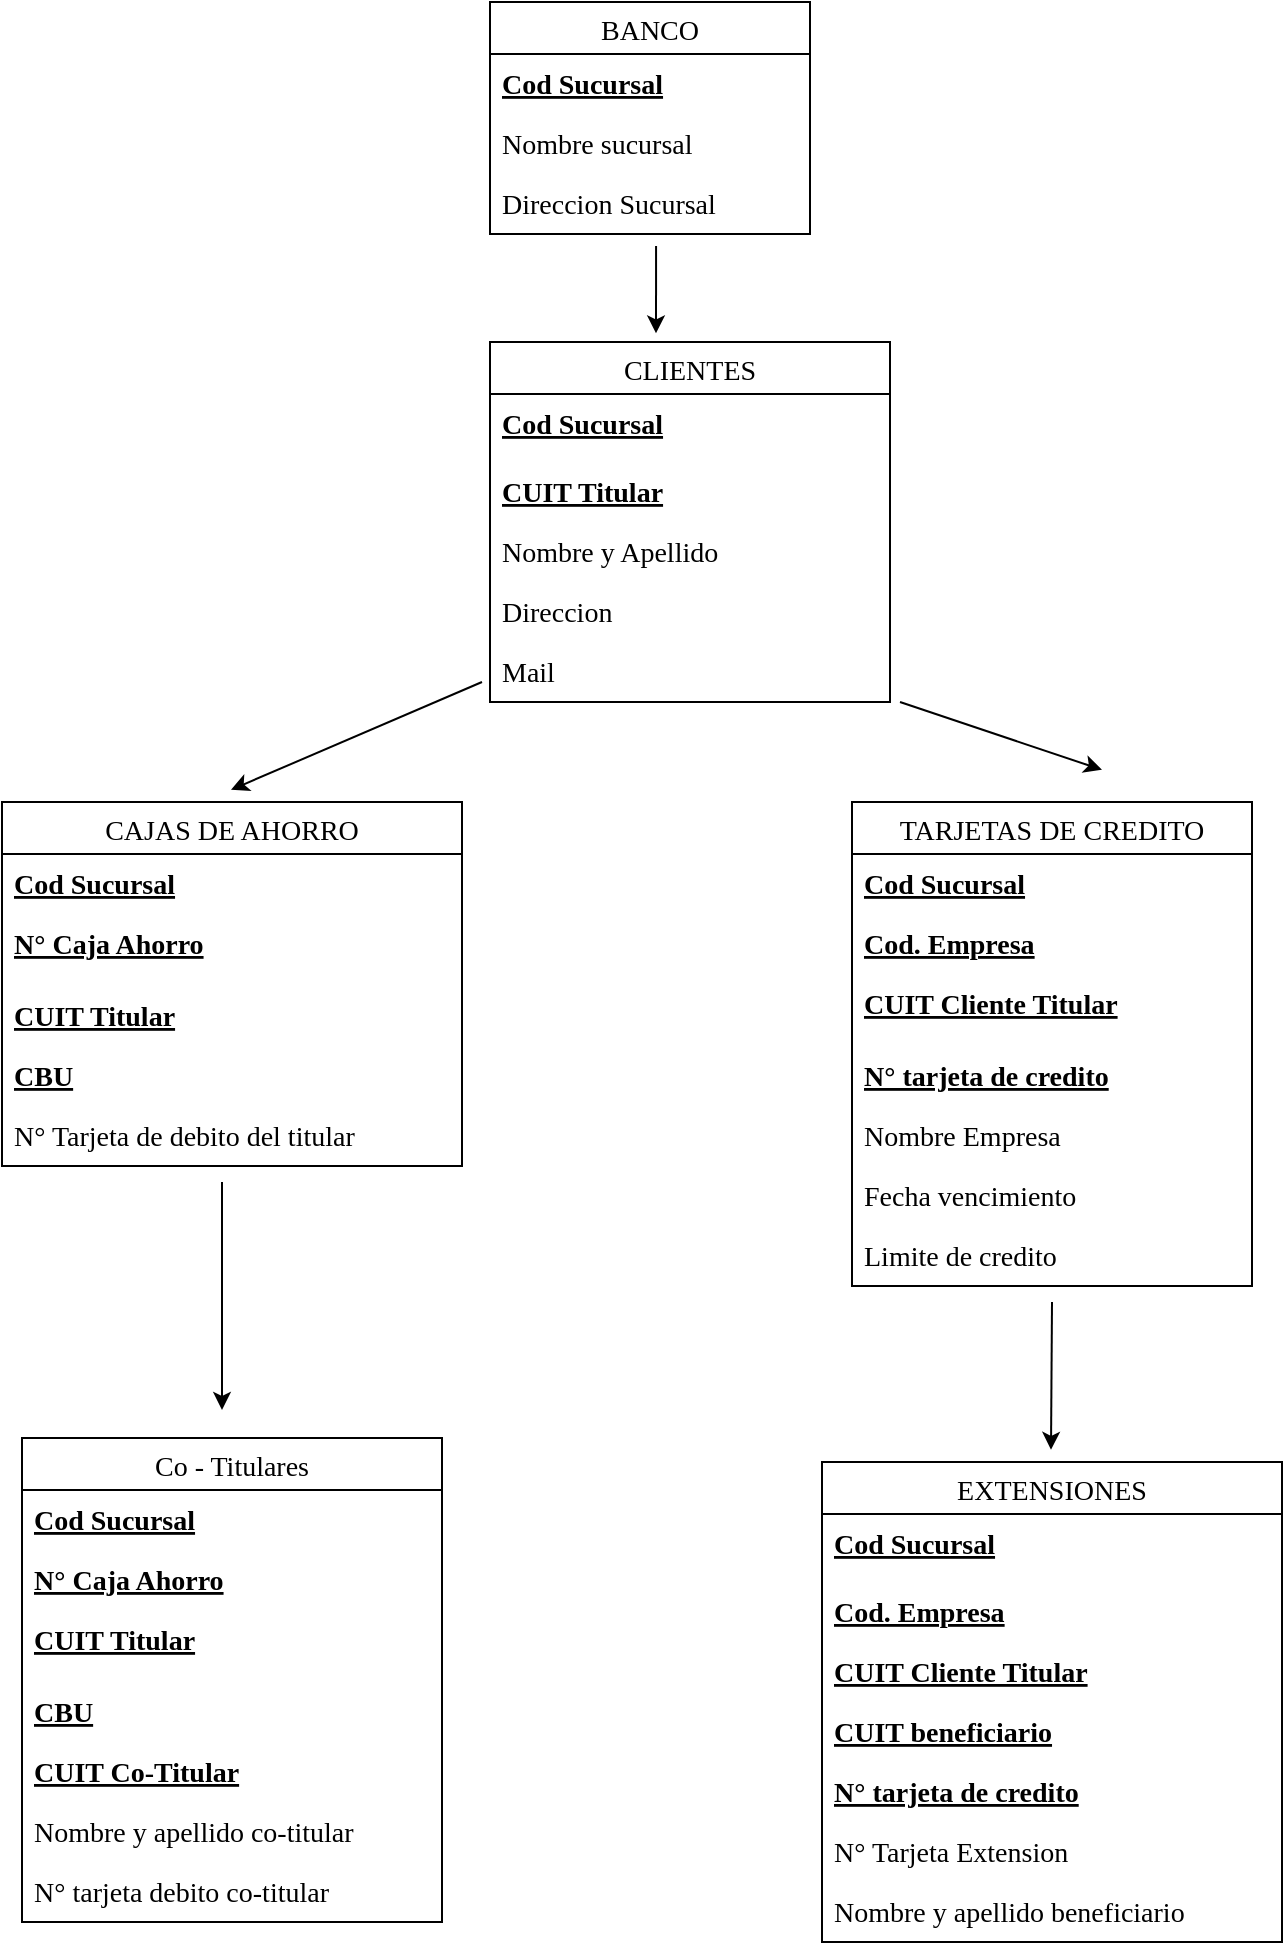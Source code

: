 <mxfile version="14.6.11" type="device"><diagram id="th7Yg2Zqo46sVKHwCIce" name="Page-1"><mxGraphModel dx="1422" dy="737" grid="1" gridSize="10" guides="1" tooltips="1" connect="1" arrows="1" fold="1" page="1" pageScale="1" pageWidth="827" pageHeight="1169" math="0" shadow="0"><root><mxCell id="0"/><mxCell id="1" parent="0"/><mxCell id="9Hs-uz3walbgoldquZsD-15" value="BANCO" style="swimlane;fontStyle=0;childLayout=stackLayout;horizontal=1;startSize=26;horizontalStack=0;resizeParent=1;resizeParentMax=0;resizeLast=0;collapsible=1;marginBottom=0;align=center;fontSize=14;fontFamily=Verdana;" parent="1" vertex="1"><mxGeometry x="334" y="60" width="160" height="116" as="geometry"/></mxCell><mxCell id="9Hs-uz3walbgoldquZsD-16" value="Cod Sucursal" style="text;strokeColor=none;fillColor=none;spacingLeft=4;spacingRight=4;overflow=hidden;rotatable=0;points=[[0,0.5],[1,0.5]];portConstraint=eastwest;fontSize=14;fontStyle=5;fontFamily=Verdana;" parent="9Hs-uz3walbgoldquZsD-15" vertex="1"><mxGeometry y="26" width="160" height="30" as="geometry"/></mxCell><mxCell id="9Hs-uz3walbgoldquZsD-17" value="Nombre sucursal" style="text;strokeColor=none;fillColor=none;spacingLeft=4;spacingRight=4;overflow=hidden;rotatable=0;points=[[0,0.5],[1,0.5]];portConstraint=eastwest;fontSize=14;fontFamily=Verdana;" parent="9Hs-uz3walbgoldquZsD-15" vertex="1"><mxGeometry y="56" width="160" height="30" as="geometry"/></mxCell><mxCell id="9Hs-uz3walbgoldquZsD-18" value="Direccion Sucursal" style="text;strokeColor=none;fillColor=none;spacingLeft=4;spacingRight=4;overflow=hidden;rotatable=0;points=[[0,0.5],[1,0.5]];portConstraint=eastwest;fontSize=14;fontFamily=Verdana;" parent="9Hs-uz3walbgoldquZsD-15" vertex="1"><mxGeometry y="86" width="160" height="30" as="geometry"/></mxCell><mxCell id="9Hs-uz3walbgoldquZsD-19" value="CLIENTES" style="swimlane;fontStyle=0;childLayout=stackLayout;horizontal=1;startSize=26;horizontalStack=0;resizeParent=1;resizeParentMax=0;resizeLast=0;collapsible=1;marginBottom=0;align=center;fontSize=14;fontFamily=Verdana;" parent="1" vertex="1"><mxGeometry x="334" y="230" width="200" height="180" as="geometry"/></mxCell><mxCell id="9Hs-uz3walbgoldquZsD-25" value="Cod Sucursal" style="text;strokeColor=none;fillColor=none;spacingLeft=4;spacingRight=4;overflow=hidden;rotatable=0;points=[[0,0.5],[1,0.5]];portConstraint=eastwest;fontSize=14;fontStyle=5;fontFamily=Verdana;" parent="9Hs-uz3walbgoldquZsD-19" vertex="1"><mxGeometry y="26" width="200" height="34" as="geometry"/></mxCell><mxCell id="9Hs-uz3walbgoldquZsD-20" value="CUIT Titular" style="text;strokeColor=none;fillColor=none;spacingLeft=4;spacingRight=4;overflow=hidden;rotatable=0;points=[[0,0.5],[1,0.5]];portConstraint=eastwest;fontSize=14;fontStyle=5;fontFamily=Verdana;" parent="9Hs-uz3walbgoldquZsD-19" vertex="1"><mxGeometry y="60" width="200" height="30" as="geometry"/></mxCell><mxCell id="9Hs-uz3walbgoldquZsD-21" value="Nombre y Apellido" style="text;strokeColor=none;fillColor=none;spacingLeft=4;spacingRight=4;overflow=hidden;rotatable=0;points=[[0,0.5],[1,0.5]];portConstraint=eastwest;fontSize=14;fontFamily=Verdana;" parent="9Hs-uz3walbgoldquZsD-19" vertex="1"><mxGeometry y="90" width="200" height="30" as="geometry"/></mxCell><mxCell id="9Hs-uz3walbgoldquZsD-22" value="Direccion" style="text;strokeColor=none;fillColor=none;spacingLeft=4;spacingRight=4;overflow=hidden;rotatable=0;points=[[0,0.5],[1,0.5]];portConstraint=eastwest;fontSize=14;fontFamily=Verdana;" parent="9Hs-uz3walbgoldquZsD-19" vertex="1"><mxGeometry y="120" width="200" height="30" as="geometry"/></mxCell><mxCell id="9Hs-uz3walbgoldquZsD-23" value="Mail" style="text;strokeColor=none;fillColor=none;spacingLeft=4;spacingRight=4;overflow=hidden;rotatable=0;points=[[0,0.5],[1,0.5]];portConstraint=eastwest;fontSize=14;fontFamily=Verdana;" parent="9Hs-uz3walbgoldquZsD-19" vertex="1"><mxGeometry y="150" width="200" height="30" as="geometry"/></mxCell><mxCell id="9Hs-uz3walbgoldquZsD-26" value="CAJAS DE AHORRO" style="swimlane;fontStyle=0;childLayout=stackLayout;horizontal=1;startSize=26;horizontalStack=0;resizeParent=1;resizeParentMax=0;resizeLast=0;collapsible=1;marginBottom=0;align=center;fontSize=14;fontFamily=Verdana;" parent="1" vertex="1"><mxGeometry x="90" y="460" width="230" height="182" as="geometry"/></mxCell><mxCell id="9Hs-uz3walbgoldquZsD-30" value="Cod Sucursal" style="text;strokeColor=none;fillColor=none;spacingLeft=4;spacingRight=4;overflow=hidden;rotatable=0;points=[[0,0.5],[1,0.5]];portConstraint=eastwest;fontSize=14;fontStyle=5;fontFamily=Verdana;" parent="9Hs-uz3walbgoldquZsD-26" vertex="1"><mxGeometry y="26" width="230" height="30" as="geometry"/></mxCell><mxCell id="9Hs-uz3walbgoldquZsD-27" value="N° Caja Ahorro" style="text;strokeColor=none;fillColor=none;spacingLeft=4;spacingRight=4;overflow=hidden;rotatable=0;points=[[0,0.5],[1,0.5]];portConstraint=eastwest;fontSize=14;fontStyle=5;fontFamily=Verdana;" parent="9Hs-uz3walbgoldquZsD-26" vertex="1"><mxGeometry y="56" width="230" height="36" as="geometry"/></mxCell><mxCell id="9Hs-uz3walbgoldquZsD-31" value="CUIT Titular" style="text;strokeColor=none;fillColor=none;spacingLeft=4;spacingRight=4;overflow=hidden;rotatable=0;points=[[0,0.5],[1,0.5]];portConstraint=eastwest;fontSize=14;fontStyle=5;fontFamily=Verdana;" parent="9Hs-uz3walbgoldquZsD-26" vertex="1"><mxGeometry y="92" width="230" height="30" as="geometry"/></mxCell><mxCell id="9Hs-uz3walbgoldquZsD-28" value="CBU" style="text;strokeColor=none;fillColor=none;spacingLeft=4;spacingRight=4;overflow=hidden;rotatable=0;points=[[0,0.5],[1,0.5]];portConstraint=eastwest;fontSize=14;fontStyle=5;fontFamily=Verdana;" parent="9Hs-uz3walbgoldquZsD-26" vertex="1"><mxGeometry y="122" width="230" height="30" as="geometry"/></mxCell><mxCell id="9Hs-uz3walbgoldquZsD-29" value="N° Tarjeta de debito del titular" style="text;strokeColor=none;fillColor=none;spacingLeft=4;spacingRight=4;overflow=hidden;rotatable=0;points=[[0,0.5],[1,0.5]];portConstraint=eastwest;fontSize=14;fontFamily=Verdana;" parent="9Hs-uz3walbgoldquZsD-26" vertex="1"><mxGeometry y="152" width="230" height="30" as="geometry"/></mxCell><mxCell id="9Hs-uz3walbgoldquZsD-34" value="Co - Titulares" style="swimlane;fontStyle=0;childLayout=stackLayout;horizontal=1;startSize=26;horizontalStack=0;resizeParent=1;resizeParentMax=0;resizeLast=0;collapsible=1;marginBottom=0;align=center;fontSize=14;fontFamily=Verdana;" parent="1" vertex="1"><mxGeometry x="100" y="778" width="210" height="242" as="geometry"/></mxCell><mxCell id="9Hs-uz3walbgoldquZsD-38" value="Cod Sucursal" style="text;strokeColor=none;fillColor=none;spacingLeft=4;spacingRight=4;overflow=hidden;rotatable=0;points=[[0,0.5],[1,0.5]];portConstraint=eastwest;fontSize=14;fontStyle=5;fontFamily=Verdana;" parent="9Hs-uz3walbgoldquZsD-34" vertex="1"><mxGeometry y="26" width="210" height="30" as="geometry"/></mxCell><mxCell id="9Hs-uz3walbgoldquZsD-39" value="N° Caja Ahorro" style="text;strokeColor=none;fillColor=none;spacingLeft=4;spacingRight=4;overflow=hidden;rotatable=0;points=[[0,0.5],[1,0.5]];portConstraint=eastwest;fontSize=14;fontStyle=5;fontFamily=Verdana;" parent="9Hs-uz3walbgoldquZsD-34" vertex="1"><mxGeometry y="56" width="210" height="30" as="geometry"/></mxCell><mxCell id="9Hs-uz3walbgoldquZsD-40" value="CUIT Titular" style="text;strokeColor=none;fillColor=none;spacingLeft=4;spacingRight=4;overflow=hidden;rotatable=0;points=[[0,0.5],[1,0.5]];portConstraint=eastwest;fontSize=14;fontStyle=5;fontFamily=Verdana;" parent="9Hs-uz3walbgoldquZsD-34" vertex="1"><mxGeometry y="86" width="210" height="36" as="geometry"/></mxCell><mxCell id="9Hs-uz3walbgoldquZsD-41" value="CBU" style="text;strokeColor=none;fillColor=none;spacingLeft=4;spacingRight=4;overflow=hidden;rotatable=0;points=[[0,0.5],[1,0.5]];portConstraint=eastwest;fontSize=14;fontStyle=5;fontFamily=Verdana;" parent="9Hs-uz3walbgoldquZsD-34" vertex="1"><mxGeometry y="122" width="210" height="30" as="geometry"/></mxCell><mxCell id="9Hs-uz3walbgoldquZsD-35" value="CUIT Co-Titular" style="text;strokeColor=none;fillColor=none;spacingLeft=4;spacingRight=4;overflow=hidden;rotatable=0;points=[[0,0.5],[1,0.5]];portConstraint=eastwest;fontSize=14;fontStyle=5;fontFamily=Verdana;" parent="9Hs-uz3walbgoldquZsD-34" vertex="1"><mxGeometry y="152" width="210" height="30" as="geometry"/></mxCell><mxCell id="9Hs-uz3walbgoldquZsD-36" value="Nombre y apellido co-titular" style="text;strokeColor=none;fillColor=none;spacingLeft=4;spacingRight=4;overflow=hidden;rotatable=0;points=[[0,0.5],[1,0.5]];portConstraint=eastwest;fontSize=14;fontFamily=Verdana;" parent="9Hs-uz3walbgoldquZsD-34" vertex="1"><mxGeometry y="182" width="210" height="30" as="geometry"/></mxCell><mxCell id="9Hs-uz3walbgoldquZsD-37" value="N° tarjeta debito co-titular" style="text;strokeColor=none;fillColor=none;spacingLeft=4;spacingRight=4;overflow=hidden;rotatable=0;points=[[0,0.5],[1,0.5]];portConstraint=eastwest;fontSize=14;fontFamily=Verdana;" parent="9Hs-uz3walbgoldquZsD-34" vertex="1"><mxGeometry y="212" width="210" height="30" as="geometry"/></mxCell><mxCell id="9Hs-uz3walbgoldquZsD-46" value="TARJETAS DE CREDITO" style="swimlane;fontStyle=0;childLayout=stackLayout;horizontal=1;startSize=26;horizontalStack=0;resizeParent=1;resizeParentMax=0;resizeLast=0;collapsible=1;marginBottom=0;align=center;fontSize=14;fontFamily=Verdana;" parent="1" vertex="1"><mxGeometry x="515" y="460" width="200" height="242" as="geometry"/></mxCell><mxCell id="9Hs-uz3walbgoldquZsD-50" value="Cod Sucursal" style="text;strokeColor=none;fillColor=none;spacingLeft=4;spacingRight=4;overflow=hidden;rotatable=0;points=[[0,0.5],[1,0.5]];portConstraint=eastwest;fontSize=14;fontStyle=5;fontFamily=Verdana;" parent="9Hs-uz3walbgoldquZsD-46" vertex="1"><mxGeometry y="26" width="200" height="30" as="geometry"/></mxCell><mxCell id="9Hs-uz3walbgoldquZsD-47" value="Cod. Empresa" style="text;strokeColor=none;fillColor=none;spacingLeft=4;spacingRight=4;overflow=hidden;rotatable=0;points=[[0,0.5],[1,0.5]];portConstraint=eastwest;fontSize=14;fontStyle=5;fontFamily=Verdana;" parent="9Hs-uz3walbgoldquZsD-46" vertex="1"><mxGeometry y="56" width="200" height="30" as="geometry"/></mxCell><mxCell id="9Hs-uz3walbgoldquZsD-51" value="CUIT Cliente Titular" style="text;strokeColor=none;fillColor=none;spacingLeft=4;spacingRight=4;overflow=hidden;rotatable=0;points=[[0,0.5],[1,0.5]];portConstraint=eastwest;fontSize=14;fontStyle=5;fontFamily=Verdana;" parent="9Hs-uz3walbgoldquZsD-46" vertex="1"><mxGeometry y="86" width="200" height="36" as="geometry"/></mxCell><mxCell id="9Hs-uz3walbgoldquZsD-49" value="N° tarjeta de credito" style="text;strokeColor=none;fillColor=none;spacingLeft=4;spacingRight=4;overflow=hidden;rotatable=0;points=[[0,0.5],[1,0.5]];portConstraint=eastwest;fontSize=14;fontStyle=5;fontFamily=Verdana;" parent="9Hs-uz3walbgoldquZsD-46" vertex="1"><mxGeometry y="122" width="200" height="30" as="geometry"/></mxCell><mxCell id="9Hs-uz3walbgoldquZsD-48" value="Nombre Empresa" style="text;strokeColor=none;fillColor=none;spacingLeft=4;spacingRight=4;overflow=hidden;rotatable=0;points=[[0,0.5],[1,0.5]];portConstraint=eastwest;fontSize=14;fontFamily=Verdana;" parent="9Hs-uz3walbgoldquZsD-46" vertex="1"><mxGeometry y="152" width="200" height="30" as="geometry"/></mxCell><mxCell id="9Hs-uz3walbgoldquZsD-52" value="Fecha vencimiento" style="text;strokeColor=none;fillColor=none;spacingLeft=4;spacingRight=4;overflow=hidden;rotatable=0;points=[[0,0.5],[1,0.5]];portConstraint=eastwest;fontSize=14;fontFamily=Verdana;" parent="9Hs-uz3walbgoldquZsD-46" vertex="1"><mxGeometry y="182" width="200" height="30" as="geometry"/></mxCell><mxCell id="9Hs-uz3walbgoldquZsD-53" value="Limite de credito&#10;" style="text;strokeColor=none;fillColor=none;spacingLeft=4;spacingRight=4;overflow=hidden;rotatable=0;points=[[0,0.5],[1,0.5]];portConstraint=eastwest;fontSize=14;fontFamily=Verdana;" parent="9Hs-uz3walbgoldquZsD-46" vertex="1"><mxGeometry y="212" width="200" height="30" as="geometry"/></mxCell><mxCell id="9Hs-uz3walbgoldquZsD-55" value="EXTENSIONES" style="swimlane;fontStyle=0;childLayout=stackLayout;horizontal=1;startSize=26;horizontalStack=0;resizeParent=1;resizeParentMax=0;resizeLast=0;collapsible=1;marginBottom=0;align=center;fontSize=14;fontFamily=Verdana;" parent="1" vertex="1"><mxGeometry x="500" y="790" width="230" height="240" as="geometry"/></mxCell><mxCell id="9Hs-uz3walbgoldquZsD-59" value="Cod Sucursal" style="text;strokeColor=none;fillColor=none;spacingLeft=4;spacingRight=4;overflow=hidden;rotatable=0;points=[[0,0.5],[1,0.5]];portConstraint=eastwest;fontSize=14;fontStyle=5;fontFamily=Verdana;" parent="9Hs-uz3walbgoldquZsD-55" vertex="1"><mxGeometry y="26" width="230" height="34" as="geometry"/></mxCell><mxCell id="9Hs-uz3walbgoldquZsD-61" value="Cod. Empresa" style="text;strokeColor=none;fillColor=none;spacingLeft=4;spacingRight=4;overflow=hidden;rotatable=0;points=[[0,0.5],[1,0.5]];portConstraint=eastwest;fontSize=14;fontStyle=5;fontFamily=Verdana;" parent="9Hs-uz3walbgoldquZsD-55" vertex="1"><mxGeometry y="60" width="230" height="30" as="geometry"/></mxCell><mxCell id="9Hs-uz3walbgoldquZsD-60" value="CUIT Cliente Titular" style="text;strokeColor=none;fillColor=none;spacingLeft=4;spacingRight=4;overflow=hidden;rotatable=0;points=[[0,0.5],[1,0.5]];portConstraint=eastwest;fontSize=14;fontStyle=5;fontFamily=Verdana;" parent="9Hs-uz3walbgoldquZsD-55" vertex="1"><mxGeometry y="90" width="230" height="30" as="geometry"/></mxCell><mxCell id="9Hs-uz3walbgoldquZsD-57" value="CUIT beneficiario" style="text;strokeColor=none;fillColor=none;spacingLeft=4;spacingRight=4;overflow=hidden;rotatable=0;points=[[0,0.5],[1,0.5]];portConstraint=eastwest;fontSize=14;fontStyle=5;fontFamily=Verdana;" parent="9Hs-uz3walbgoldquZsD-55" vertex="1"><mxGeometry y="120" width="230" height="30" as="geometry"/></mxCell><mxCell id="9Hs-uz3walbgoldquZsD-62" value="N° tarjeta de credito" style="text;strokeColor=none;fillColor=none;spacingLeft=4;spacingRight=4;overflow=hidden;rotatable=0;points=[[0,0.5],[1,0.5]];portConstraint=eastwest;fontSize=14;fontStyle=5;fontFamily=Verdana;" parent="9Hs-uz3walbgoldquZsD-55" vertex="1"><mxGeometry y="150" width="230" height="30" as="geometry"/></mxCell><mxCell id="9Hs-uz3walbgoldquZsD-56" value="N° Tarjeta Extension" style="text;strokeColor=none;fillColor=none;spacingLeft=4;spacingRight=4;overflow=hidden;rotatable=0;points=[[0,0.5],[1,0.5]];portConstraint=eastwest;fontSize=14;fontFamily=Verdana;" parent="9Hs-uz3walbgoldquZsD-55" vertex="1"><mxGeometry y="180" width="230" height="30" as="geometry"/></mxCell><mxCell id="9Hs-uz3walbgoldquZsD-58" value="Nombre y apellido beneficiario" style="text;strokeColor=none;fillColor=none;spacingLeft=4;spacingRight=4;overflow=hidden;rotatable=0;points=[[0,0.5],[1,0.5]];portConstraint=eastwest;fontSize=14;fontFamily=Verdana;" parent="9Hs-uz3walbgoldquZsD-55" vertex="1"><mxGeometry y="210" width="230" height="30" as="geometry"/></mxCell><mxCell id="Xdc_zwxSgaqJye2LKvrT-1" value="" style="endArrow=classic;html=1;fontFamily=Verdana;fontSize=14;align=left;exitX=0.519;exitY=1.2;exitDx=0;exitDy=0;exitPerimeter=0;entryX=0.415;entryY=-0.024;entryDx=0;entryDy=0;entryPerimeter=0;" edge="1" parent="1" source="9Hs-uz3walbgoldquZsD-18" target="9Hs-uz3walbgoldquZsD-19"><mxGeometry width="50" height="50" relative="1" as="geometry"><mxPoint x="510" y="340" as="sourcePoint"/><mxPoint x="560" y="290" as="targetPoint"/></mxGeometry></mxCell><mxCell id="Xdc_zwxSgaqJye2LKvrT-2" value="" style="endArrow=classic;html=1;fontFamily=Verdana;fontSize=14;align=left;entryX=0.415;entryY=-0.024;entryDx=0;entryDy=0;entryPerimeter=0;" edge="1" parent="1"><mxGeometry width="50" height="50" relative="1" as="geometry"><mxPoint x="330" y="400" as="sourcePoint"/><mxPoint x="204.5" y="453.92" as="targetPoint"/></mxGeometry></mxCell><mxCell id="Xdc_zwxSgaqJye2LKvrT-3" value="" style="endArrow=classic;html=1;fontFamily=Verdana;fontSize=14;align=left;exitX=1.025;exitY=1;exitDx=0;exitDy=0;exitPerimeter=0;entryX=0.415;entryY=-0.024;entryDx=0;entryDy=0;entryPerimeter=0;" edge="1" parent="1" source="9Hs-uz3walbgoldquZsD-23"><mxGeometry width="50" height="50" relative="1" as="geometry"><mxPoint x="640.04" y="400" as="sourcePoint"/><mxPoint x="640" y="443.92" as="targetPoint"/></mxGeometry></mxCell><mxCell id="Xdc_zwxSgaqJye2LKvrT-4" value="" style="endArrow=classic;html=1;fontFamily=Verdana;fontSize=14;align=left;" edge="1" parent="1"><mxGeometry width="50" height="50" relative="1" as="geometry"><mxPoint x="200" y="650" as="sourcePoint"/><mxPoint x="200" y="764" as="targetPoint"/></mxGeometry></mxCell><mxCell id="Xdc_zwxSgaqJye2LKvrT-5" value="" style="endArrow=classic;html=1;fontFamily=Verdana;fontSize=14;align=left;entryX=0.415;entryY=-0.024;entryDx=0;entryDy=0;entryPerimeter=0;" edge="1" parent="1"><mxGeometry width="50" height="50" relative="1" as="geometry"><mxPoint x="615" y="710" as="sourcePoint"/><mxPoint x="614.5" y="783.92" as="targetPoint"/></mxGeometry></mxCell></root></mxGraphModel></diagram></mxfile>